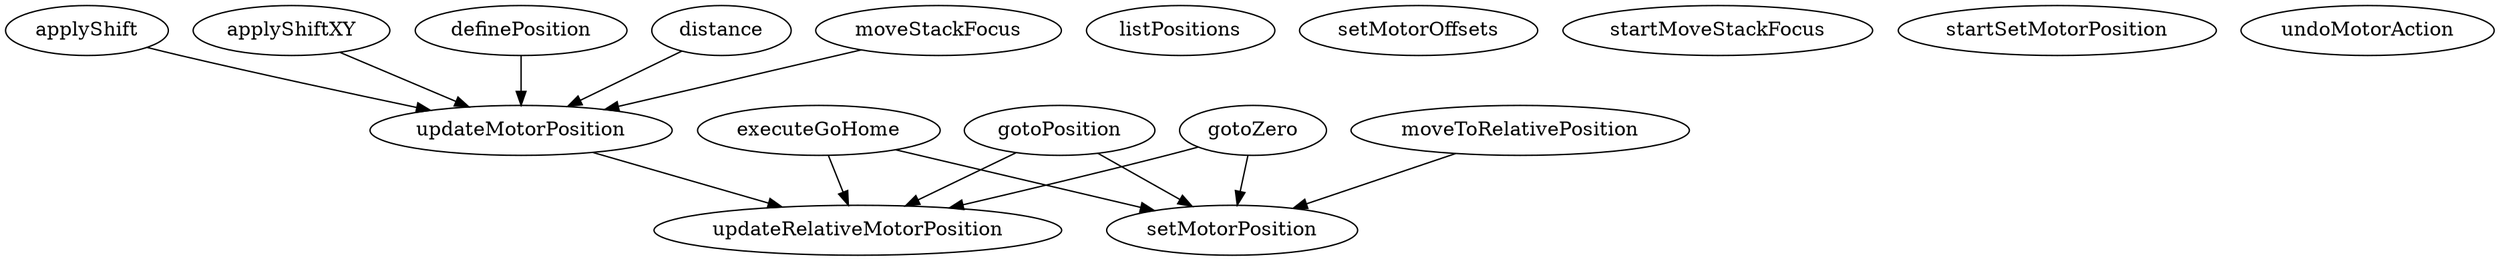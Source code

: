 /* Created by mdot for Matlab */
digraph m2html {
  applyShift -> updateMotorPosition;
  applyShiftXY -> updateMotorPosition;
  definePosition -> updateMotorPosition;
  distance -> updateMotorPosition;
  executeGoHome -> setMotorPosition;
  executeGoHome -> updateRelativeMotorPosition;
  gotoPosition -> setMotorPosition;
  gotoPosition -> updateRelativeMotorPosition;
  gotoZero -> setMotorPosition;
  gotoZero -> updateRelativeMotorPosition;
  moveStackFocus -> updateMotorPosition;
  moveToRelativePosition -> setMotorPosition;
  updateMotorPosition -> updateRelativeMotorPosition;

  applyShift [URL="applyShift.html"];
  applyShiftXY [URL="applyShiftXY.html"];
  definePosition [URL="definePosition.html"];
  distance [URL="distance.html"];
  executeGoHome [URL="executeGoHome.html"];
  gotoPosition [URL="gotoPosition.html"];
  gotoZero [URL="gotoZero.html"];
  listPositions [URL="listPositions.html"];
  moveStackFocus [URL="moveStackFocus.html"];
  moveToRelativePosition [URL="moveToRelativePosition.html"];
  setMotorOffsets [URL="setMotorOffsets.html"];
  setMotorPosition [URL="setMotorPosition.html"];
  startMoveStackFocus [URL="startMoveStackFocus.html"];
  startSetMotorPosition [URL="startSetMotorPosition.html"];
  undoMotorAction [URL="undoMotorAction.html"];
  updateMotorPosition [URL="updateMotorPosition.html"];
  updateRelativeMotorPosition [URL="updateRelativeMotorPosition.html"];
}